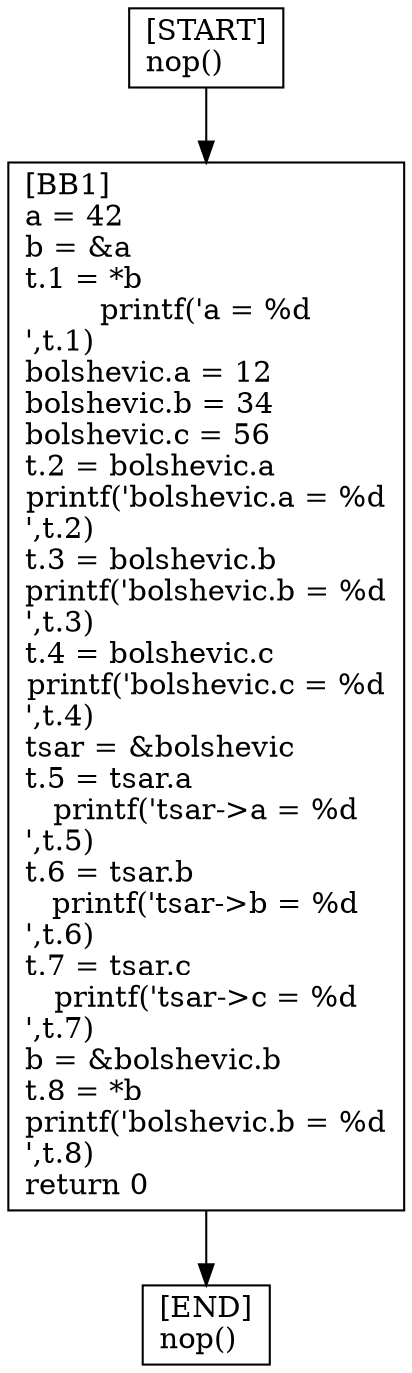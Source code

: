 digraph {
  node [shape=box]
  END [label="[END]\lnop()\l"];
  START [label="[START]\lnop()\l"];
  BB1 [label="[BB1]\la = 42\lb = &a\lt.1 = *b\lprintf('a = %d\n',t.1)\lbolshevic.a = 12\lbolshevic.b = 34\lbolshevic.c = 56\lt.2 = bolshevic.a\lprintf('bolshevic.a = %d\n',t.2)\lt.3 = bolshevic.b\lprintf('bolshevic.b = %d\n',t.3)\lt.4 = bolshevic.c\lprintf('bolshevic.c = %d\n',t.4)\ltsar = &bolshevic\lt.5 = tsar.a\lprintf('tsar->a = %d\n',t.5)\lt.6 = tsar.b\lprintf('tsar->b = %d\n',t.6)\lt.7 = tsar.c\lprintf('tsar->c = %d\n',t.7)\lb = &bolshevic.b\lt.8 = *b\lprintf('bolshevic.b = %d\n',t.8)\lreturn 0\l"];
  START -> BB1;
  BB1 -> END;
}
